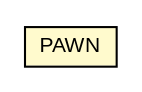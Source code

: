 #!/usr/local/bin/dot
#
# Class diagram 
# Generated by UMLGraph version R5_6 (http://www.umlgraph.org/)
#

digraph G {
	edge [fontname="arial",fontsize=10,labelfontname="arial",labelfontsize=10];
	node [fontname="arial",fontsize=10,shape=plaintext];
	nodesep=0.25;
	ranksep=0.5;
	// xml.third_party.jaxb.chessboard.dtos.PAWN
	c20022 [label=<<table title="xml.third_party.jaxb.chessboard.dtos.PAWN" border="0" cellborder="1" cellspacing="0" cellpadding="2" port="p" bgcolor="lemonChiffon" href="./PAWN.html">
		<tr><td><table border="0" cellspacing="0" cellpadding="1">
<tr><td align="center" balign="center"> PAWN </td></tr>
		</table></td></tr>
		</table>>, URL="./PAWN.html", fontname="arial", fontcolor="black", fontsize=10.0];
}

